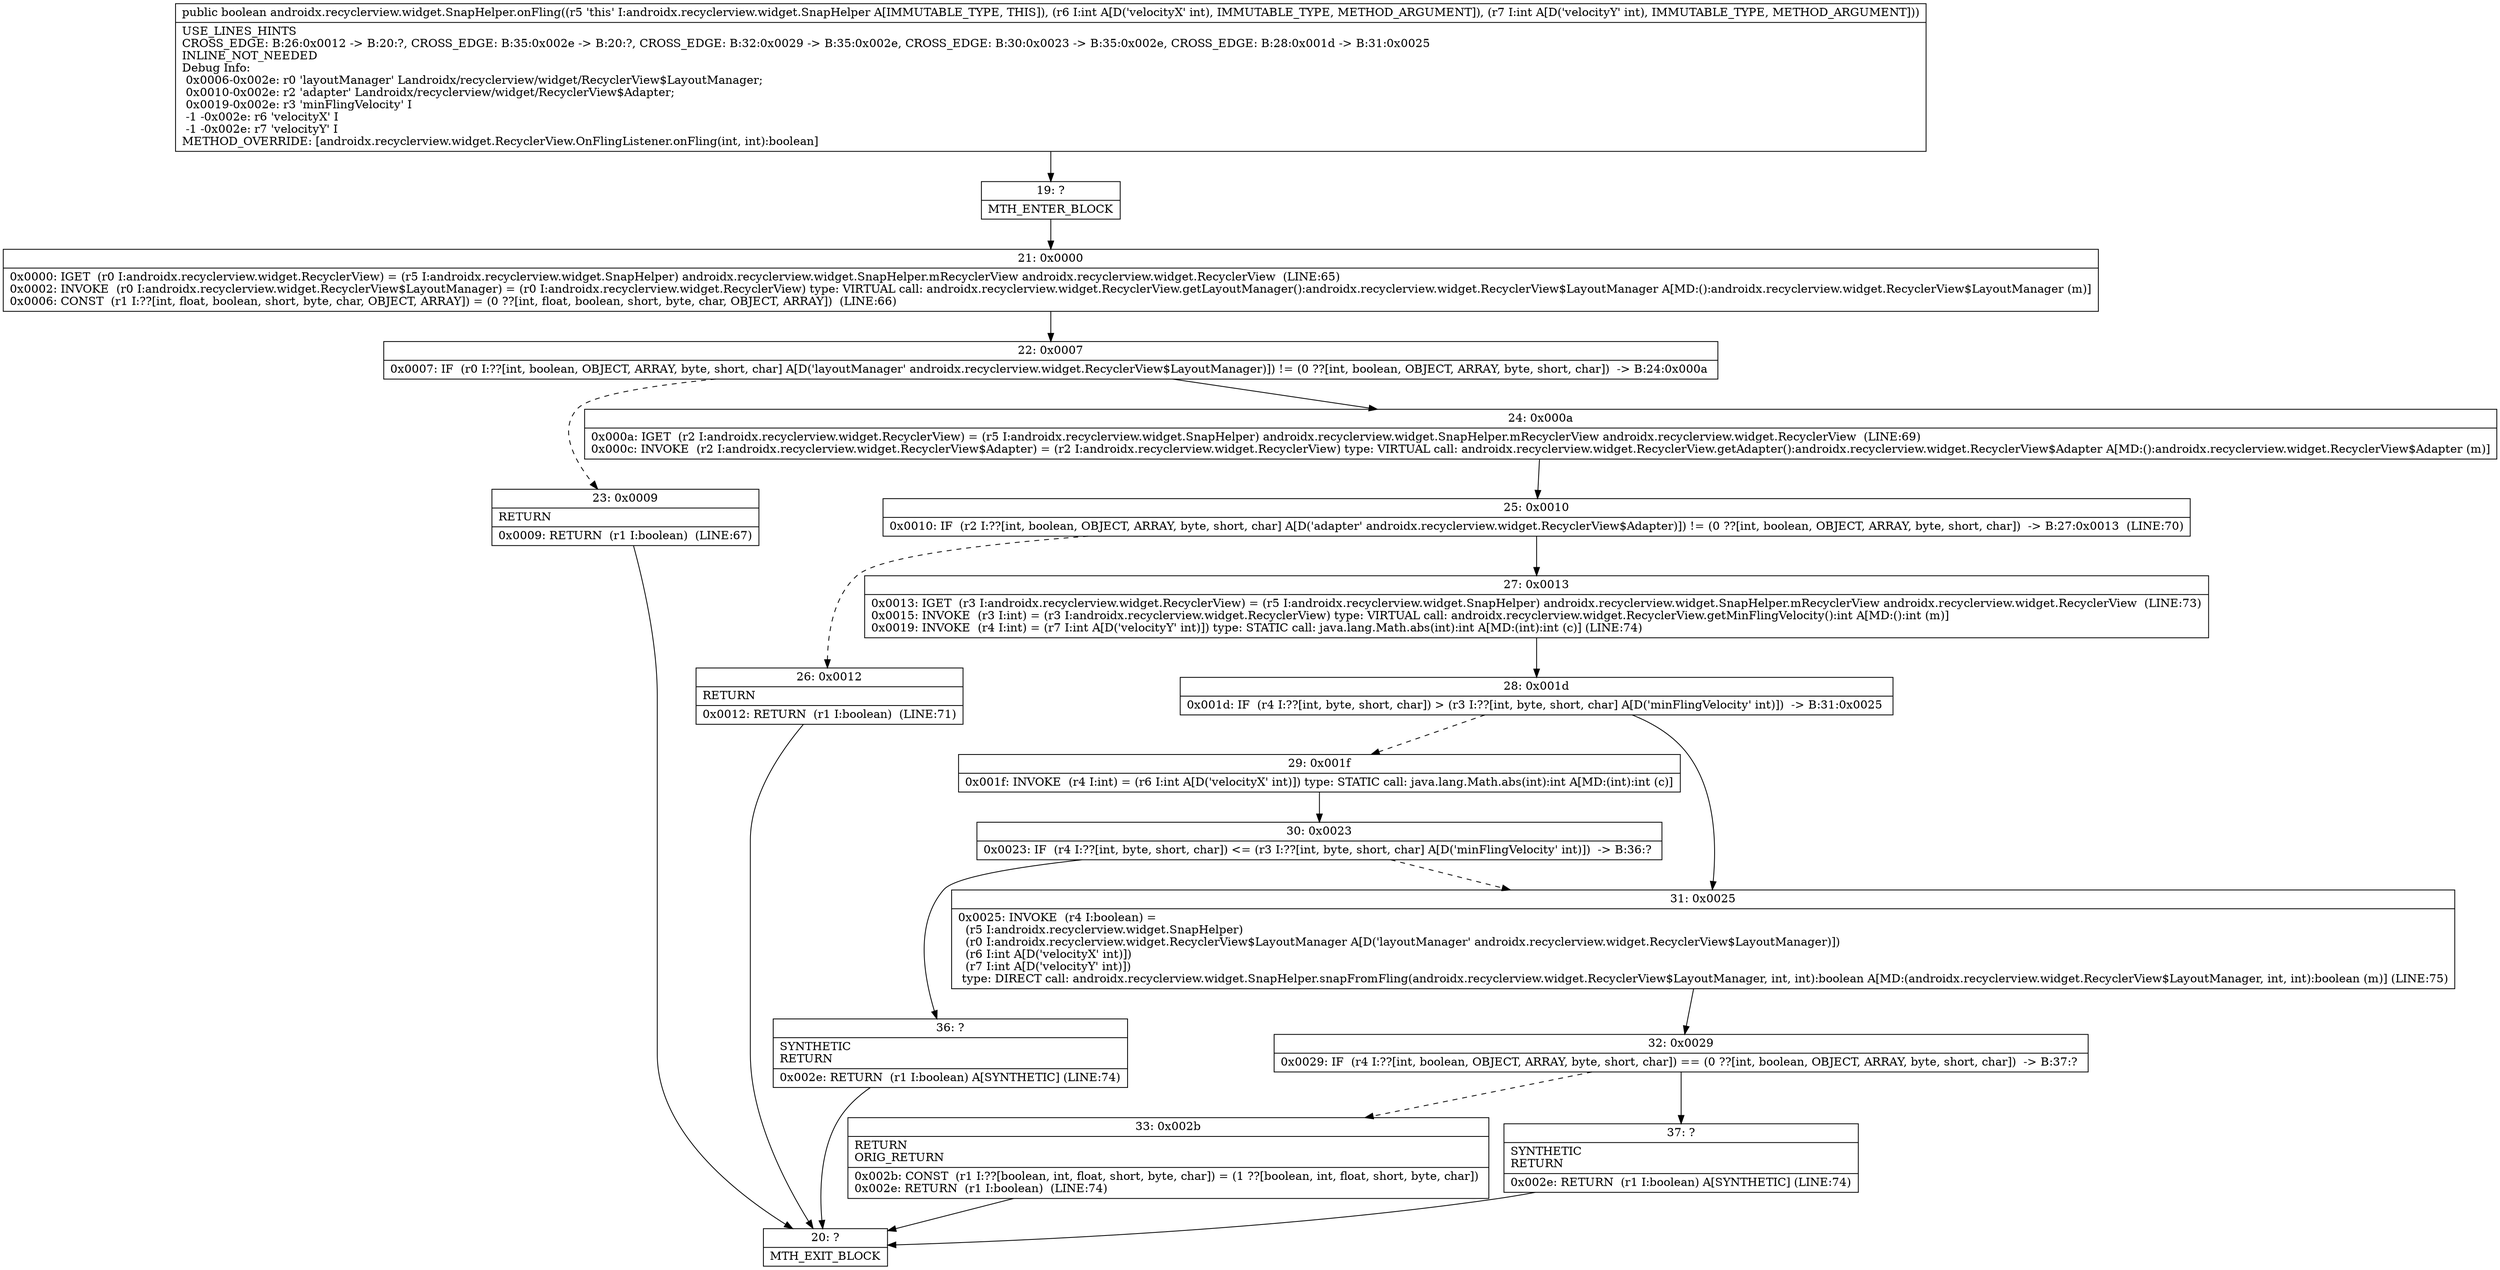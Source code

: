 digraph "CFG forandroidx.recyclerview.widget.SnapHelper.onFling(II)Z" {
Node_19 [shape=record,label="{19\:\ ?|MTH_ENTER_BLOCK\l}"];
Node_21 [shape=record,label="{21\:\ 0x0000|0x0000: IGET  (r0 I:androidx.recyclerview.widget.RecyclerView) = (r5 I:androidx.recyclerview.widget.SnapHelper) androidx.recyclerview.widget.SnapHelper.mRecyclerView androidx.recyclerview.widget.RecyclerView  (LINE:65)\l0x0002: INVOKE  (r0 I:androidx.recyclerview.widget.RecyclerView$LayoutManager) = (r0 I:androidx.recyclerview.widget.RecyclerView) type: VIRTUAL call: androidx.recyclerview.widget.RecyclerView.getLayoutManager():androidx.recyclerview.widget.RecyclerView$LayoutManager A[MD:():androidx.recyclerview.widget.RecyclerView$LayoutManager (m)]\l0x0006: CONST  (r1 I:??[int, float, boolean, short, byte, char, OBJECT, ARRAY]) = (0 ??[int, float, boolean, short, byte, char, OBJECT, ARRAY])  (LINE:66)\l}"];
Node_22 [shape=record,label="{22\:\ 0x0007|0x0007: IF  (r0 I:??[int, boolean, OBJECT, ARRAY, byte, short, char] A[D('layoutManager' androidx.recyclerview.widget.RecyclerView$LayoutManager)]) != (0 ??[int, boolean, OBJECT, ARRAY, byte, short, char])  \-\> B:24:0x000a \l}"];
Node_23 [shape=record,label="{23\:\ 0x0009|RETURN\l|0x0009: RETURN  (r1 I:boolean)  (LINE:67)\l}"];
Node_20 [shape=record,label="{20\:\ ?|MTH_EXIT_BLOCK\l}"];
Node_24 [shape=record,label="{24\:\ 0x000a|0x000a: IGET  (r2 I:androidx.recyclerview.widget.RecyclerView) = (r5 I:androidx.recyclerview.widget.SnapHelper) androidx.recyclerview.widget.SnapHelper.mRecyclerView androidx.recyclerview.widget.RecyclerView  (LINE:69)\l0x000c: INVOKE  (r2 I:androidx.recyclerview.widget.RecyclerView$Adapter) = (r2 I:androidx.recyclerview.widget.RecyclerView) type: VIRTUAL call: androidx.recyclerview.widget.RecyclerView.getAdapter():androidx.recyclerview.widget.RecyclerView$Adapter A[MD:():androidx.recyclerview.widget.RecyclerView$Adapter (m)]\l}"];
Node_25 [shape=record,label="{25\:\ 0x0010|0x0010: IF  (r2 I:??[int, boolean, OBJECT, ARRAY, byte, short, char] A[D('adapter' androidx.recyclerview.widget.RecyclerView$Adapter)]) != (0 ??[int, boolean, OBJECT, ARRAY, byte, short, char])  \-\> B:27:0x0013  (LINE:70)\l}"];
Node_26 [shape=record,label="{26\:\ 0x0012|RETURN\l|0x0012: RETURN  (r1 I:boolean)  (LINE:71)\l}"];
Node_27 [shape=record,label="{27\:\ 0x0013|0x0013: IGET  (r3 I:androidx.recyclerview.widget.RecyclerView) = (r5 I:androidx.recyclerview.widget.SnapHelper) androidx.recyclerview.widget.SnapHelper.mRecyclerView androidx.recyclerview.widget.RecyclerView  (LINE:73)\l0x0015: INVOKE  (r3 I:int) = (r3 I:androidx.recyclerview.widget.RecyclerView) type: VIRTUAL call: androidx.recyclerview.widget.RecyclerView.getMinFlingVelocity():int A[MD:():int (m)]\l0x0019: INVOKE  (r4 I:int) = (r7 I:int A[D('velocityY' int)]) type: STATIC call: java.lang.Math.abs(int):int A[MD:(int):int (c)] (LINE:74)\l}"];
Node_28 [shape=record,label="{28\:\ 0x001d|0x001d: IF  (r4 I:??[int, byte, short, char]) \> (r3 I:??[int, byte, short, char] A[D('minFlingVelocity' int)])  \-\> B:31:0x0025 \l}"];
Node_29 [shape=record,label="{29\:\ 0x001f|0x001f: INVOKE  (r4 I:int) = (r6 I:int A[D('velocityX' int)]) type: STATIC call: java.lang.Math.abs(int):int A[MD:(int):int (c)]\l}"];
Node_30 [shape=record,label="{30\:\ 0x0023|0x0023: IF  (r4 I:??[int, byte, short, char]) \<= (r3 I:??[int, byte, short, char] A[D('minFlingVelocity' int)])  \-\> B:36:? \l}"];
Node_36 [shape=record,label="{36\:\ ?|SYNTHETIC\lRETURN\l|0x002e: RETURN  (r1 I:boolean) A[SYNTHETIC] (LINE:74)\l}"];
Node_31 [shape=record,label="{31\:\ 0x0025|0x0025: INVOKE  (r4 I:boolean) = \l  (r5 I:androidx.recyclerview.widget.SnapHelper)\l  (r0 I:androidx.recyclerview.widget.RecyclerView$LayoutManager A[D('layoutManager' androidx.recyclerview.widget.RecyclerView$LayoutManager)])\l  (r6 I:int A[D('velocityX' int)])\l  (r7 I:int A[D('velocityY' int)])\l type: DIRECT call: androidx.recyclerview.widget.SnapHelper.snapFromFling(androidx.recyclerview.widget.RecyclerView$LayoutManager, int, int):boolean A[MD:(androidx.recyclerview.widget.RecyclerView$LayoutManager, int, int):boolean (m)] (LINE:75)\l}"];
Node_32 [shape=record,label="{32\:\ 0x0029|0x0029: IF  (r4 I:??[int, boolean, OBJECT, ARRAY, byte, short, char]) == (0 ??[int, boolean, OBJECT, ARRAY, byte, short, char])  \-\> B:37:? \l}"];
Node_33 [shape=record,label="{33\:\ 0x002b|RETURN\lORIG_RETURN\l|0x002b: CONST  (r1 I:??[boolean, int, float, short, byte, char]) = (1 ??[boolean, int, float, short, byte, char]) \l0x002e: RETURN  (r1 I:boolean)  (LINE:74)\l}"];
Node_37 [shape=record,label="{37\:\ ?|SYNTHETIC\lRETURN\l|0x002e: RETURN  (r1 I:boolean) A[SYNTHETIC] (LINE:74)\l}"];
MethodNode[shape=record,label="{public boolean androidx.recyclerview.widget.SnapHelper.onFling((r5 'this' I:androidx.recyclerview.widget.SnapHelper A[IMMUTABLE_TYPE, THIS]), (r6 I:int A[D('velocityX' int), IMMUTABLE_TYPE, METHOD_ARGUMENT]), (r7 I:int A[D('velocityY' int), IMMUTABLE_TYPE, METHOD_ARGUMENT]))  | USE_LINES_HINTS\lCROSS_EDGE: B:26:0x0012 \-\> B:20:?, CROSS_EDGE: B:35:0x002e \-\> B:20:?, CROSS_EDGE: B:32:0x0029 \-\> B:35:0x002e, CROSS_EDGE: B:30:0x0023 \-\> B:35:0x002e, CROSS_EDGE: B:28:0x001d \-\> B:31:0x0025\lINLINE_NOT_NEEDED\lDebug Info:\l  0x0006\-0x002e: r0 'layoutManager' Landroidx\/recyclerview\/widget\/RecyclerView$LayoutManager;\l  0x0010\-0x002e: r2 'adapter' Landroidx\/recyclerview\/widget\/RecyclerView$Adapter;\l  0x0019\-0x002e: r3 'minFlingVelocity' I\l  \-1 \-0x002e: r6 'velocityX' I\l  \-1 \-0x002e: r7 'velocityY' I\lMETHOD_OVERRIDE: [androidx.recyclerview.widget.RecyclerView.OnFlingListener.onFling(int, int):boolean]\l}"];
MethodNode -> Node_19;Node_19 -> Node_21;
Node_21 -> Node_22;
Node_22 -> Node_23[style=dashed];
Node_22 -> Node_24;
Node_23 -> Node_20;
Node_24 -> Node_25;
Node_25 -> Node_26[style=dashed];
Node_25 -> Node_27;
Node_26 -> Node_20;
Node_27 -> Node_28;
Node_28 -> Node_29[style=dashed];
Node_28 -> Node_31;
Node_29 -> Node_30;
Node_30 -> Node_31[style=dashed];
Node_30 -> Node_36;
Node_36 -> Node_20;
Node_31 -> Node_32;
Node_32 -> Node_33[style=dashed];
Node_32 -> Node_37;
Node_33 -> Node_20;
Node_37 -> Node_20;
}

